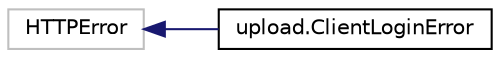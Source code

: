 digraph "Graphical Class Hierarchy"
{
  edge [fontname="Helvetica",fontsize="10",labelfontname="Helvetica",labelfontsize="10"];
  node [fontname="Helvetica",fontsize="10",shape=record];
  rankdir="LR";
  Node531 [label="HTTPError",height=0.2,width=0.4,color="grey75", fillcolor="white", style="filled"];
  Node531 -> Node0 [dir="back",color="midnightblue",fontsize="10",style="solid",fontname="Helvetica"];
  Node0 [label="upload.ClientLoginError",height=0.2,width=0.4,color="black", fillcolor="white", style="filled",URL="$classupload_1_1ClientLoginError.html"];
}
